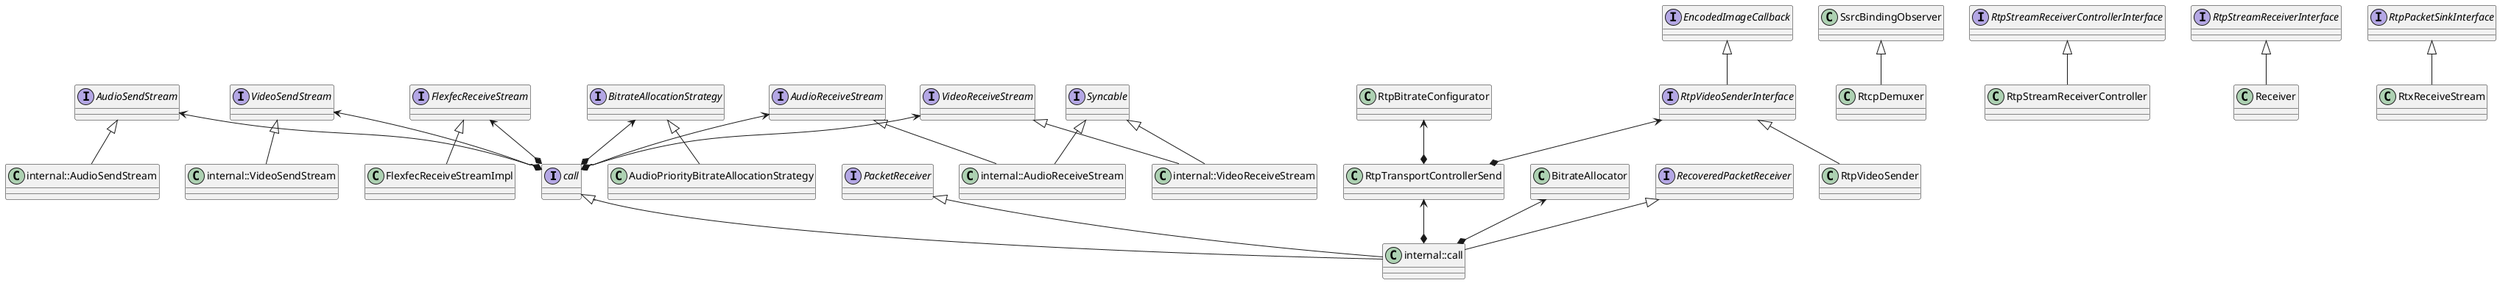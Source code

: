 @startuml call

interface call
class internal::call
class RtpTransportControllerSend

interface AudioSendStream
class internal::AudioSendStream

interface AudioReceiveStream
class internal::AudioReceiveStream

interface VideoSendStream
class internal::VideoSendStream

interface VideoReceiveStream
class internal::VideoReceiveStream

interface FlexfecReceiveStream
class FlexfecReceiveStreamImpl

interface PacketReceiver

interface BitrateAllocationStrategy
class AudioPriorityBitrateAllocationStrategy

class BitrateAllocator

interface RecoveredPacketReceiver

class SsrcBindingObserver
class RtcpDemuxer

class RtpBitrateConfigurator

interface RtpStreamReceiverControllerInterface
class RtpStreamReceiverController

interface RtpStreamReceiverInterface
class Receiver

interface EncodedImageCallback
interface RtpVideoSenderInterface
class RtpVideoSender

interface RtpPacketSinkInterface
class RtxReceiveStream

interface Syncable

call <|-- internal::call
RtpTransportControllerSend <--* internal::call

AudioSendStream <--* call
AudioSendStream <|-- internal::AudioSendStream

AudioReceiveStream <--* call
AudioReceiveStream <|-- internal::AudioReceiveStream

VideoSendStream <--* call
VideoSendStream <|-- internal::VideoSendStream

VideoReceiveStream <--* call
VideoReceiveStream <|-- internal::VideoReceiveStream

FlexfecReceiveStream <--* call
FlexfecReceiveStream <|-- FlexfecReceiveStreamImpl

PacketReceiver <|-- internal::call

BitrateAllocationStrategy <--* call
BitrateAllocationStrategy <|-- AudioPriorityBitrateAllocationStrategy

BitrateAllocator <--* internal::call

RecoveredPacketReceiver <|-- internal::call

SsrcBindingObserver <|-- RtcpDemuxer

RtpBitrateConfigurator <--* RtpTransportControllerSend

RtpStreamReceiverControllerInterface <|-- RtpStreamReceiverController
RtpStreamReceiverInterface <|-- Receiver

EncodedImageCallback <|-- RtpVideoSenderInterface
RtpVideoSenderInterface <|-- RtpVideoSender

RtpVideoSenderInterface <--* RtpTransportControllerSend

RtpPacketSinkInterface <|-- RtxReceiveStream

Syncable <|-- internal::AudioReceiveStream
Syncable <|-- internal::VideoReceiveStream

@enduml